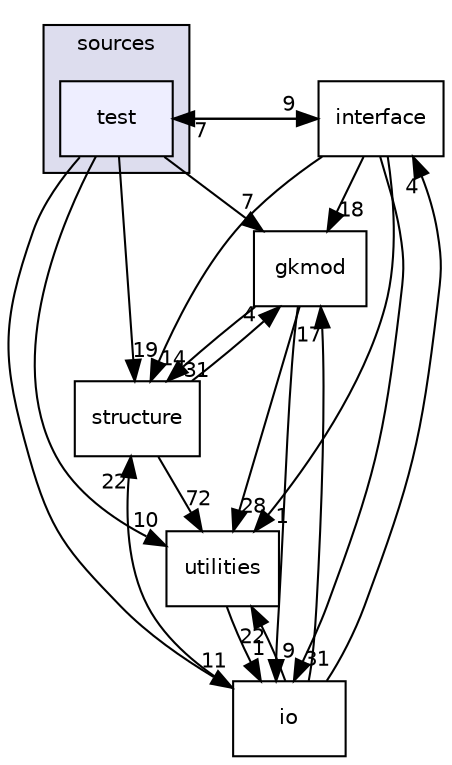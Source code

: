 digraph "/home/ran/atlas_project/latest_branch_07182016/sources/test" {
  compound=true
  node [ fontsize="10", fontname="Helvetica"];
  edge [ labelfontsize="10", labelfontname="Helvetica"];
  subgraph clusterdir_9423311babe90635fab29e5efa88abf4 {
    graph [ bgcolor="#ddddee", pencolor="black", label="sources" fontname="Helvetica", fontsize="10", URL="dir_9423311babe90635fab29e5efa88abf4.html"]
  dir_5bd3db9a9bd02a161cde1f15ae46ca80 [shape=box, label="test", style="filled", fillcolor="#eeeeff", pencolor="black", URL="dir_5bd3db9a9bd02a161cde1f15ae46ca80.html"];
  }
  dir_180addde5b1848d2256672b8cdd22a5e [shape=box label="interface" URL="dir_180addde5b1848d2256672b8cdd22a5e.html"];
  dir_ccd7a3a83aa5c8e94c18ec24fb7e1646 [shape=box label="gkmod" URL="dir_ccd7a3a83aa5c8e94c18ec24fb7e1646.html"];
  dir_2d058cf4fca89df6fef091ff2affa73b [shape=box label="structure" URL="dir_2d058cf4fca89df6fef091ff2affa73b.html"];
  dir_01209aa1722ad1812c26637c88abc9d6 [shape=box label="utilities" URL="dir_01209aa1722ad1812c26637c88abc9d6.html"];
  dir_af47db905c7aef4a3ed5f697fde94e65 [shape=box label="io" URL="dir_af47db905c7aef4a3ed5f697fde94e65.html"];
  dir_180addde5b1848d2256672b8cdd22a5e->dir_5bd3db9a9bd02a161cde1f15ae46ca80 [headlabel="7", labeldistance=1.5 headhref="dir_000005_000010.html"];
  dir_180addde5b1848d2256672b8cdd22a5e->dir_ccd7a3a83aa5c8e94c18ec24fb7e1646 [headlabel="18", labeldistance=1.5 headhref="dir_000005_000004.html"];
  dir_180addde5b1848d2256672b8cdd22a5e->dir_2d058cf4fca89df6fef091ff2affa73b [headlabel="14", labeldistance=1.5 headhref="dir_000005_000009.html"];
  dir_180addde5b1848d2256672b8cdd22a5e->dir_01209aa1722ad1812c26637c88abc9d6 [headlabel="1", labeldistance=1.5 headhref="dir_000005_000011.html"];
  dir_180addde5b1848d2256672b8cdd22a5e->dir_af47db905c7aef4a3ed5f697fde94e65 [headlabel="31", labeldistance=1.5 headhref="dir_000005_000007.html"];
  dir_5bd3db9a9bd02a161cde1f15ae46ca80->dir_180addde5b1848d2256672b8cdd22a5e [headlabel="9", labeldistance=1.5 headhref="dir_000010_000005.html"];
  dir_5bd3db9a9bd02a161cde1f15ae46ca80->dir_ccd7a3a83aa5c8e94c18ec24fb7e1646 [headlabel="7", labeldistance=1.5 headhref="dir_000010_000004.html"];
  dir_5bd3db9a9bd02a161cde1f15ae46ca80->dir_2d058cf4fca89df6fef091ff2affa73b [headlabel="19", labeldistance=1.5 headhref="dir_000010_000009.html"];
  dir_5bd3db9a9bd02a161cde1f15ae46ca80->dir_01209aa1722ad1812c26637c88abc9d6 [headlabel="10", labeldistance=1.5 headhref="dir_000010_000011.html"];
  dir_5bd3db9a9bd02a161cde1f15ae46ca80->dir_af47db905c7aef4a3ed5f697fde94e65 [headlabel="11", labeldistance=1.5 headhref="dir_000010_000007.html"];
  dir_2d058cf4fca89df6fef091ff2affa73b->dir_ccd7a3a83aa5c8e94c18ec24fb7e1646 [headlabel="4", labeldistance=1.5 headhref="dir_000009_000004.html"];
  dir_2d058cf4fca89df6fef091ff2affa73b->dir_01209aa1722ad1812c26637c88abc9d6 [headlabel="72", labeldistance=1.5 headhref="dir_000009_000011.html"];
  dir_ccd7a3a83aa5c8e94c18ec24fb7e1646->dir_2d058cf4fca89df6fef091ff2affa73b [headlabel="31", labeldistance=1.5 headhref="dir_000004_000009.html"];
  dir_ccd7a3a83aa5c8e94c18ec24fb7e1646->dir_01209aa1722ad1812c26637c88abc9d6 [headlabel="28", labeldistance=1.5 headhref="dir_000004_000011.html"];
  dir_ccd7a3a83aa5c8e94c18ec24fb7e1646->dir_af47db905c7aef4a3ed5f697fde94e65 [headlabel="9", labeldistance=1.5 headhref="dir_000004_000007.html"];
  dir_01209aa1722ad1812c26637c88abc9d6->dir_af47db905c7aef4a3ed5f697fde94e65 [headlabel="1", labeldistance=1.5 headhref="dir_000011_000007.html"];
  dir_af47db905c7aef4a3ed5f697fde94e65->dir_180addde5b1848d2256672b8cdd22a5e [headlabel="4", labeldistance=1.5 headhref="dir_000007_000005.html"];
  dir_af47db905c7aef4a3ed5f697fde94e65->dir_ccd7a3a83aa5c8e94c18ec24fb7e1646 [headlabel="17", labeldistance=1.5 headhref="dir_000007_000004.html"];
  dir_af47db905c7aef4a3ed5f697fde94e65->dir_2d058cf4fca89df6fef091ff2affa73b [headlabel="22", labeldistance=1.5 headhref="dir_000007_000009.html"];
  dir_af47db905c7aef4a3ed5f697fde94e65->dir_01209aa1722ad1812c26637c88abc9d6 [headlabel="22", labeldistance=1.5 headhref="dir_000007_000011.html"];
}
